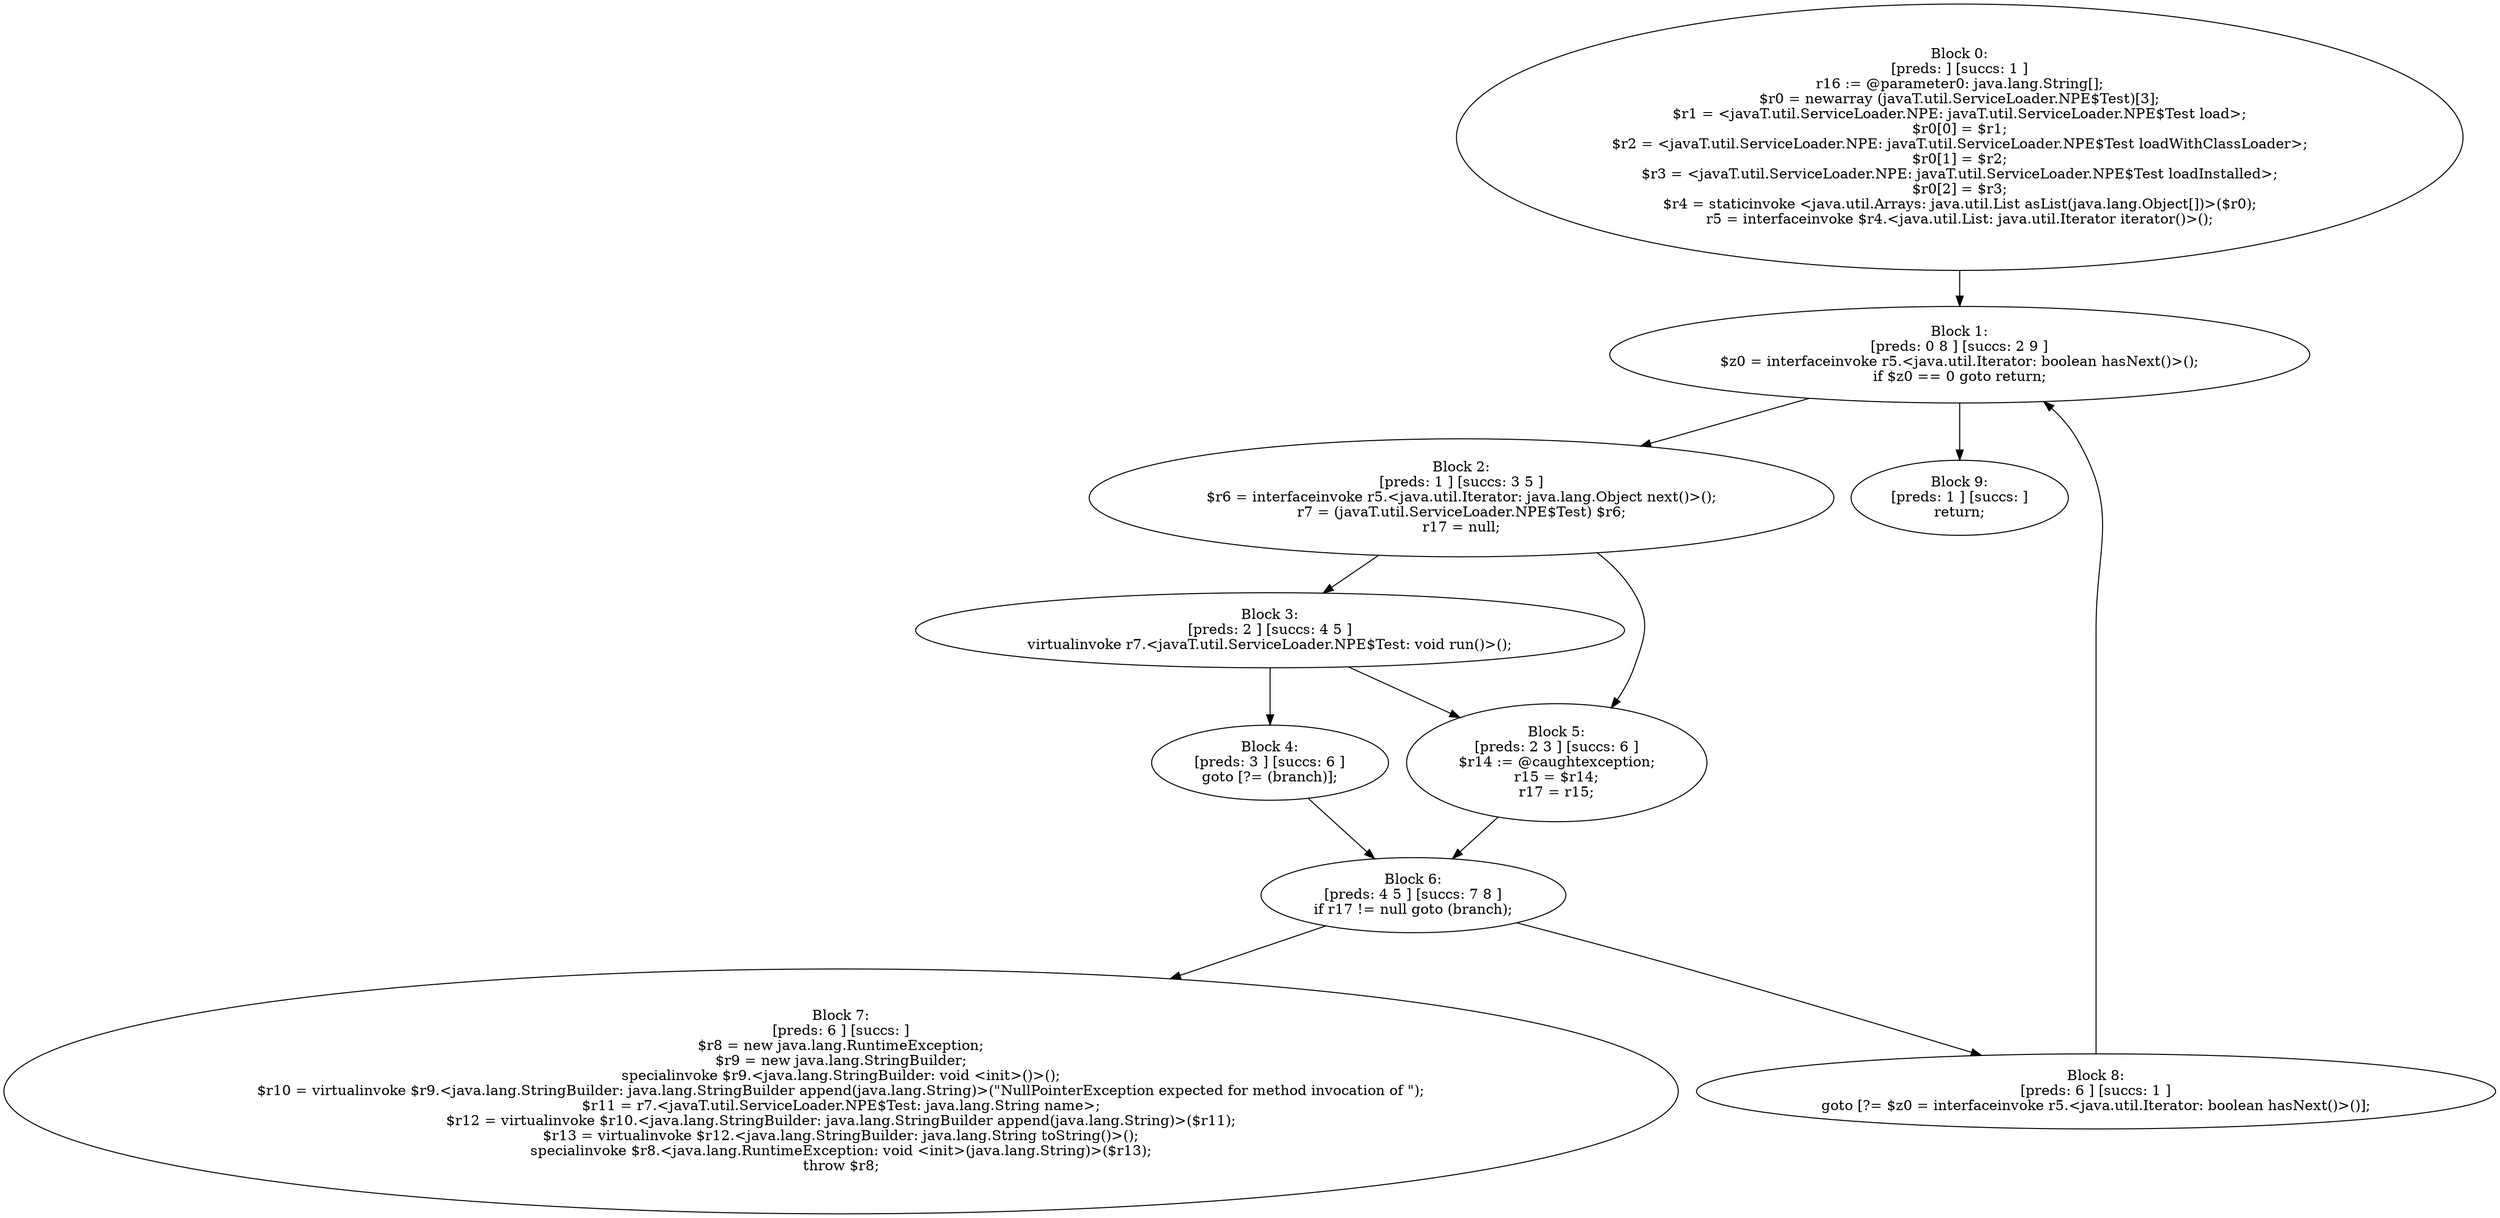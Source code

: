 digraph "unitGraph" {
    "Block 0:
[preds: ] [succs: 1 ]
r16 := @parameter0: java.lang.String[];
$r0 = newarray (javaT.util.ServiceLoader.NPE$Test)[3];
$r1 = <javaT.util.ServiceLoader.NPE: javaT.util.ServiceLoader.NPE$Test load>;
$r0[0] = $r1;
$r2 = <javaT.util.ServiceLoader.NPE: javaT.util.ServiceLoader.NPE$Test loadWithClassLoader>;
$r0[1] = $r2;
$r3 = <javaT.util.ServiceLoader.NPE: javaT.util.ServiceLoader.NPE$Test loadInstalled>;
$r0[2] = $r3;
$r4 = staticinvoke <java.util.Arrays: java.util.List asList(java.lang.Object[])>($r0);
r5 = interfaceinvoke $r4.<java.util.List: java.util.Iterator iterator()>();
"
    "Block 1:
[preds: 0 8 ] [succs: 2 9 ]
$z0 = interfaceinvoke r5.<java.util.Iterator: boolean hasNext()>();
if $z0 == 0 goto return;
"
    "Block 2:
[preds: 1 ] [succs: 3 5 ]
$r6 = interfaceinvoke r5.<java.util.Iterator: java.lang.Object next()>();
r7 = (javaT.util.ServiceLoader.NPE$Test) $r6;
r17 = null;
"
    "Block 3:
[preds: 2 ] [succs: 4 5 ]
virtualinvoke r7.<javaT.util.ServiceLoader.NPE$Test: void run()>();
"
    "Block 4:
[preds: 3 ] [succs: 6 ]
goto [?= (branch)];
"
    "Block 5:
[preds: 2 3 ] [succs: 6 ]
$r14 := @caughtexception;
r15 = $r14;
r17 = r15;
"
    "Block 6:
[preds: 4 5 ] [succs: 7 8 ]
if r17 != null goto (branch);
"
    "Block 7:
[preds: 6 ] [succs: ]
$r8 = new java.lang.RuntimeException;
$r9 = new java.lang.StringBuilder;
specialinvoke $r9.<java.lang.StringBuilder: void <init>()>();
$r10 = virtualinvoke $r9.<java.lang.StringBuilder: java.lang.StringBuilder append(java.lang.String)>(\"NullPointerException expected for method invocation of \");
$r11 = r7.<javaT.util.ServiceLoader.NPE$Test: java.lang.String name>;
$r12 = virtualinvoke $r10.<java.lang.StringBuilder: java.lang.StringBuilder append(java.lang.String)>($r11);
$r13 = virtualinvoke $r12.<java.lang.StringBuilder: java.lang.String toString()>();
specialinvoke $r8.<java.lang.RuntimeException: void <init>(java.lang.String)>($r13);
throw $r8;
"
    "Block 8:
[preds: 6 ] [succs: 1 ]
goto [?= $z0 = interfaceinvoke r5.<java.util.Iterator: boolean hasNext()>()];
"
    "Block 9:
[preds: 1 ] [succs: ]
return;
"
    "Block 0:
[preds: ] [succs: 1 ]
r16 := @parameter0: java.lang.String[];
$r0 = newarray (javaT.util.ServiceLoader.NPE$Test)[3];
$r1 = <javaT.util.ServiceLoader.NPE: javaT.util.ServiceLoader.NPE$Test load>;
$r0[0] = $r1;
$r2 = <javaT.util.ServiceLoader.NPE: javaT.util.ServiceLoader.NPE$Test loadWithClassLoader>;
$r0[1] = $r2;
$r3 = <javaT.util.ServiceLoader.NPE: javaT.util.ServiceLoader.NPE$Test loadInstalled>;
$r0[2] = $r3;
$r4 = staticinvoke <java.util.Arrays: java.util.List asList(java.lang.Object[])>($r0);
r5 = interfaceinvoke $r4.<java.util.List: java.util.Iterator iterator()>();
"->"Block 1:
[preds: 0 8 ] [succs: 2 9 ]
$z0 = interfaceinvoke r5.<java.util.Iterator: boolean hasNext()>();
if $z0 == 0 goto return;
";
    "Block 1:
[preds: 0 8 ] [succs: 2 9 ]
$z0 = interfaceinvoke r5.<java.util.Iterator: boolean hasNext()>();
if $z0 == 0 goto return;
"->"Block 2:
[preds: 1 ] [succs: 3 5 ]
$r6 = interfaceinvoke r5.<java.util.Iterator: java.lang.Object next()>();
r7 = (javaT.util.ServiceLoader.NPE$Test) $r6;
r17 = null;
";
    "Block 1:
[preds: 0 8 ] [succs: 2 9 ]
$z0 = interfaceinvoke r5.<java.util.Iterator: boolean hasNext()>();
if $z0 == 0 goto return;
"->"Block 9:
[preds: 1 ] [succs: ]
return;
";
    "Block 2:
[preds: 1 ] [succs: 3 5 ]
$r6 = interfaceinvoke r5.<java.util.Iterator: java.lang.Object next()>();
r7 = (javaT.util.ServiceLoader.NPE$Test) $r6;
r17 = null;
"->"Block 3:
[preds: 2 ] [succs: 4 5 ]
virtualinvoke r7.<javaT.util.ServiceLoader.NPE$Test: void run()>();
";
    "Block 2:
[preds: 1 ] [succs: 3 5 ]
$r6 = interfaceinvoke r5.<java.util.Iterator: java.lang.Object next()>();
r7 = (javaT.util.ServiceLoader.NPE$Test) $r6;
r17 = null;
"->"Block 5:
[preds: 2 3 ] [succs: 6 ]
$r14 := @caughtexception;
r15 = $r14;
r17 = r15;
";
    "Block 3:
[preds: 2 ] [succs: 4 5 ]
virtualinvoke r7.<javaT.util.ServiceLoader.NPE$Test: void run()>();
"->"Block 4:
[preds: 3 ] [succs: 6 ]
goto [?= (branch)];
";
    "Block 3:
[preds: 2 ] [succs: 4 5 ]
virtualinvoke r7.<javaT.util.ServiceLoader.NPE$Test: void run()>();
"->"Block 5:
[preds: 2 3 ] [succs: 6 ]
$r14 := @caughtexception;
r15 = $r14;
r17 = r15;
";
    "Block 4:
[preds: 3 ] [succs: 6 ]
goto [?= (branch)];
"->"Block 6:
[preds: 4 5 ] [succs: 7 8 ]
if r17 != null goto (branch);
";
    "Block 5:
[preds: 2 3 ] [succs: 6 ]
$r14 := @caughtexception;
r15 = $r14;
r17 = r15;
"->"Block 6:
[preds: 4 5 ] [succs: 7 8 ]
if r17 != null goto (branch);
";
    "Block 6:
[preds: 4 5 ] [succs: 7 8 ]
if r17 != null goto (branch);
"->"Block 7:
[preds: 6 ] [succs: ]
$r8 = new java.lang.RuntimeException;
$r9 = new java.lang.StringBuilder;
specialinvoke $r9.<java.lang.StringBuilder: void <init>()>();
$r10 = virtualinvoke $r9.<java.lang.StringBuilder: java.lang.StringBuilder append(java.lang.String)>(\"NullPointerException expected for method invocation of \");
$r11 = r7.<javaT.util.ServiceLoader.NPE$Test: java.lang.String name>;
$r12 = virtualinvoke $r10.<java.lang.StringBuilder: java.lang.StringBuilder append(java.lang.String)>($r11);
$r13 = virtualinvoke $r12.<java.lang.StringBuilder: java.lang.String toString()>();
specialinvoke $r8.<java.lang.RuntimeException: void <init>(java.lang.String)>($r13);
throw $r8;
";
    "Block 6:
[preds: 4 5 ] [succs: 7 8 ]
if r17 != null goto (branch);
"->"Block 8:
[preds: 6 ] [succs: 1 ]
goto [?= $z0 = interfaceinvoke r5.<java.util.Iterator: boolean hasNext()>()];
";
    "Block 8:
[preds: 6 ] [succs: 1 ]
goto [?= $z0 = interfaceinvoke r5.<java.util.Iterator: boolean hasNext()>()];
"->"Block 1:
[preds: 0 8 ] [succs: 2 9 ]
$z0 = interfaceinvoke r5.<java.util.Iterator: boolean hasNext()>();
if $z0 == 0 goto return;
";
}
